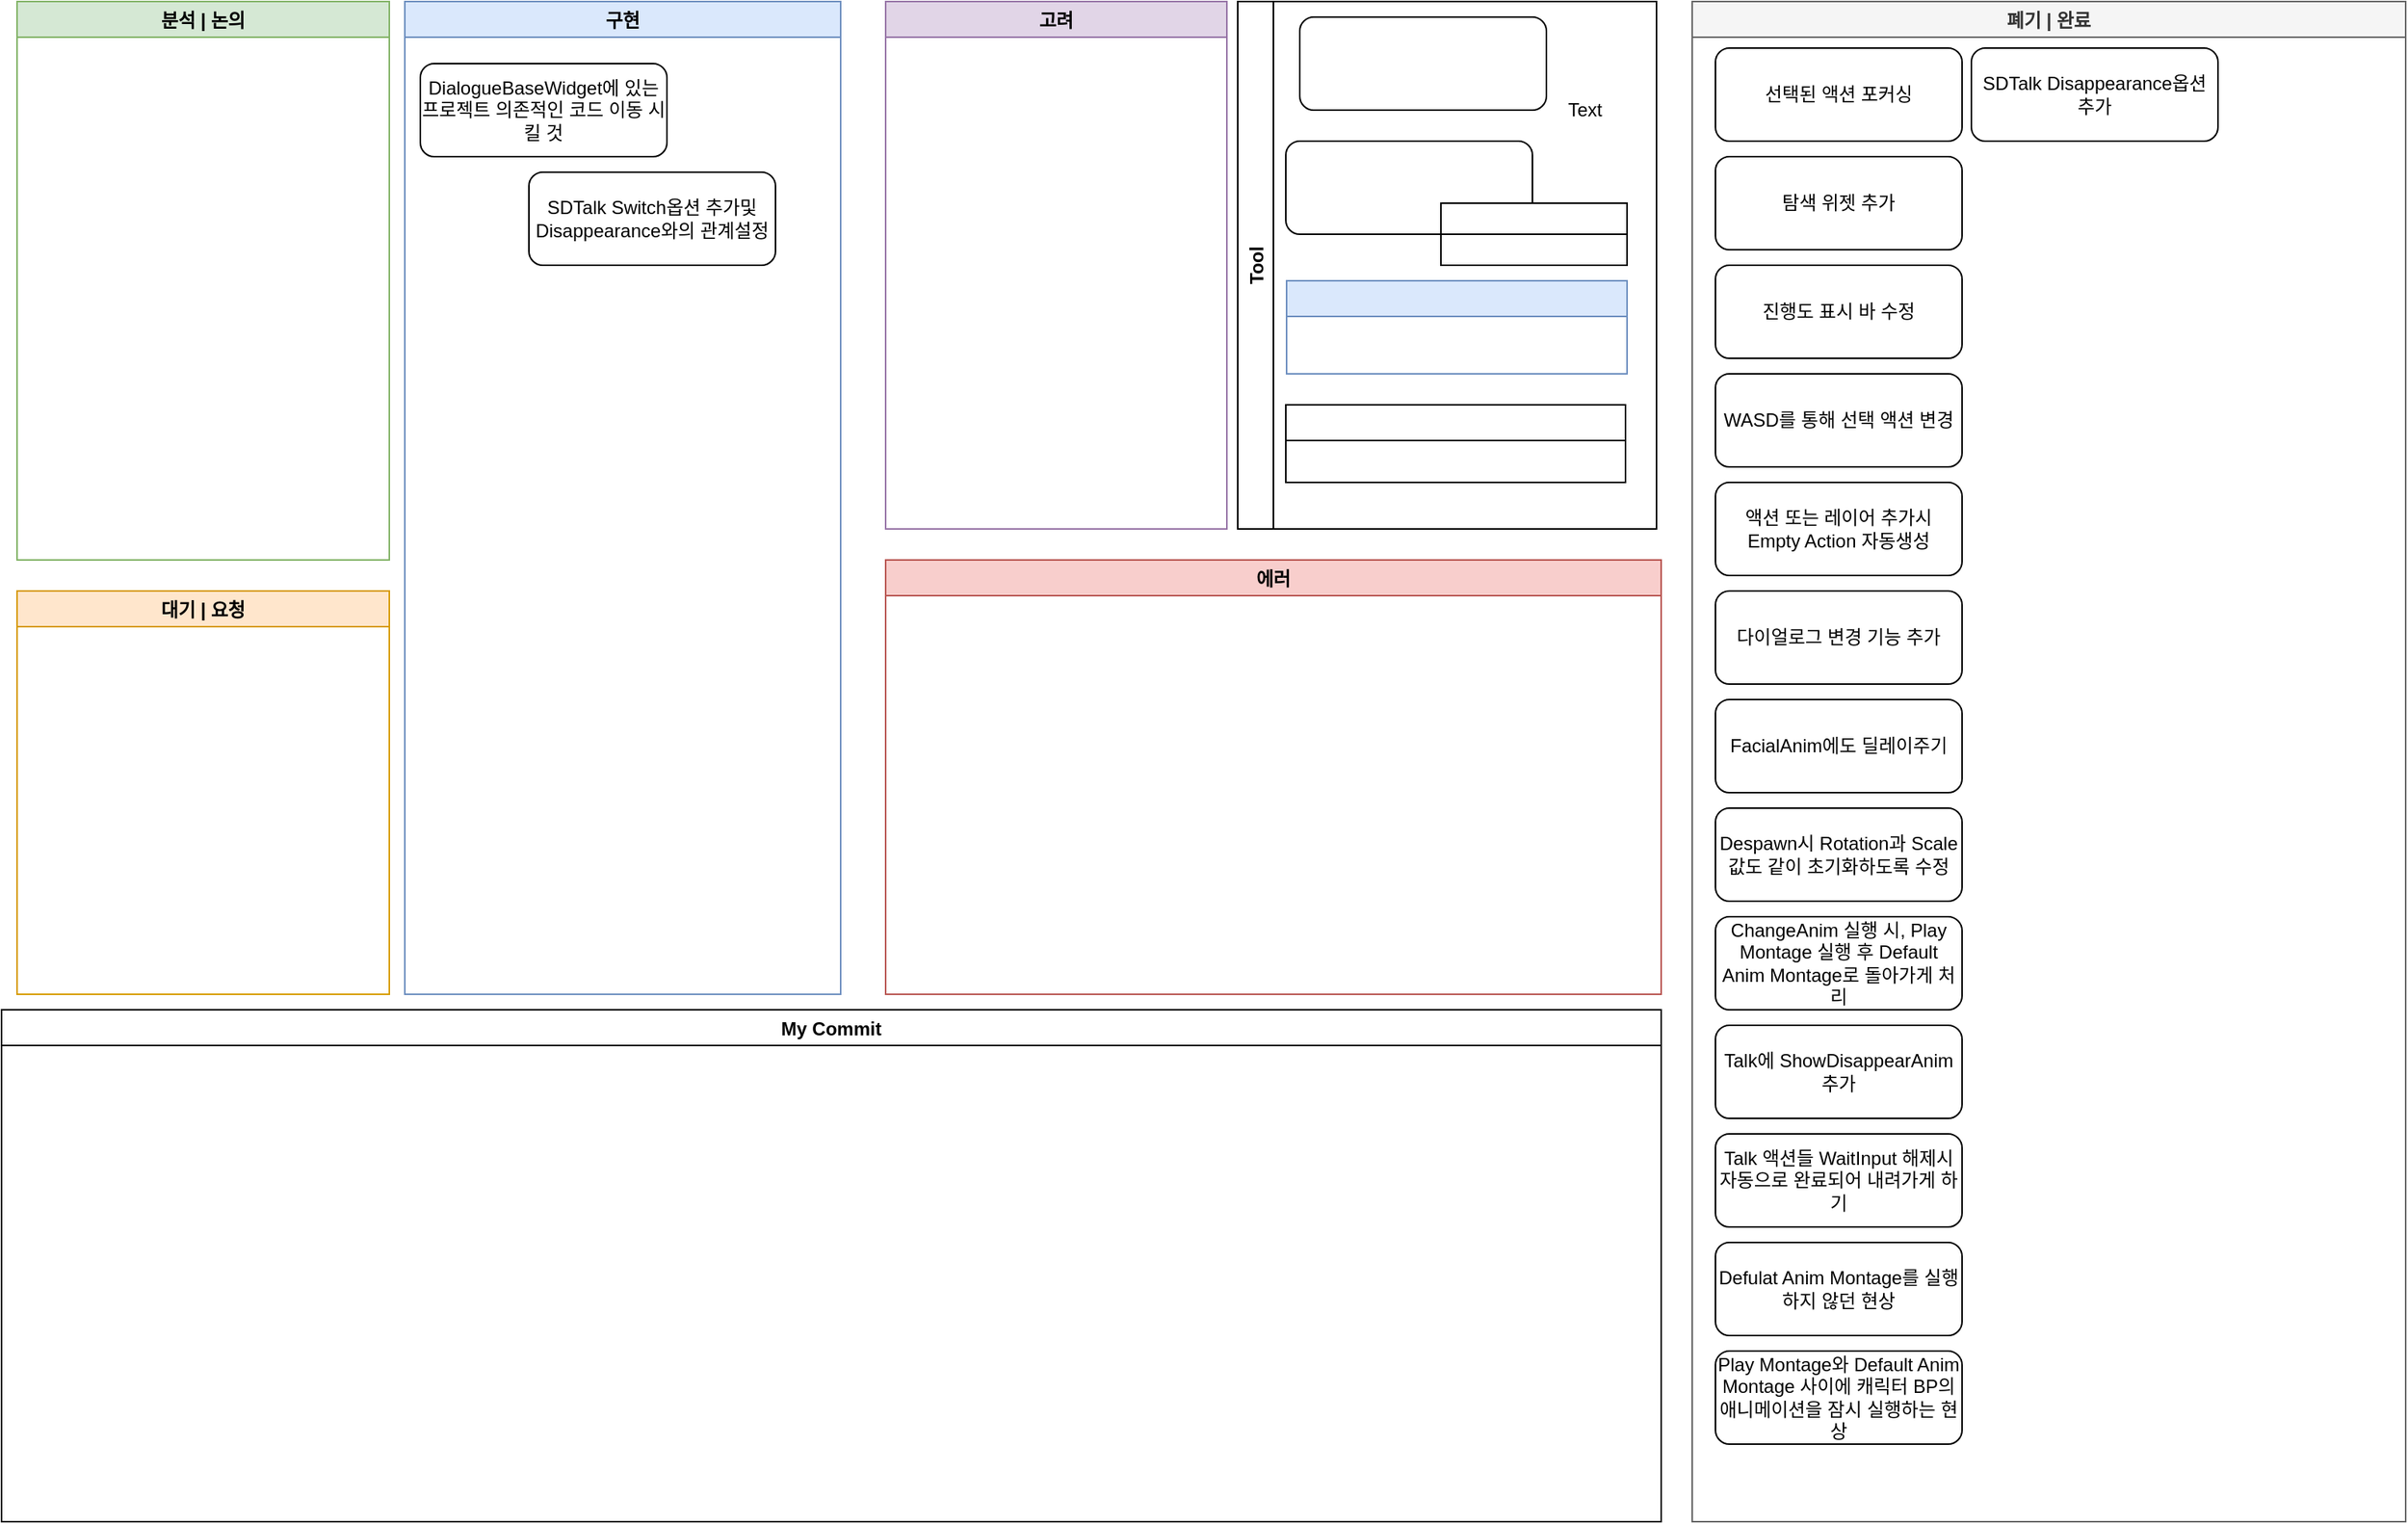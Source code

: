 <mxfile version="16.1.2" type="github">
  <diagram id="sQ8EXhfYu_Z4RW1TYD9f" name="Page-1">
    <mxGraphModel dx="1422" dy="762" grid="1" gridSize="10" guides="1" tooltips="1" connect="1" arrows="1" fold="1" page="1" pageScale="1" pageWidth="827" pageHeight="1169" math="0" shadow="0">
      <root>
        <mxCell id="0" />
        <mxCell id="1" parent="0" />
        <mxCell id="wOnGFkAYj0Utu0_wV-MN-16" value="구현" style="swimlane;fillColor=#dae8fc;strokeColor=#6c8ebf;" parent="1" vertex="1">
          <mxGeometry x="290" y="50" width="281" height="640" as="geometry" />
        </mxCell>
        <mxCell id="HhCp5bAyaU2a7FvYHvNe-1" value="DialogueBaseWidget에 있는 프로젝트 의존적인 코드 이동 시킬 것" style="rounded=1;whiteSpace=wrap;html=1;" parent="wOnGFkAYj0Utu0_wV-MN-16" vertex="1">
          <mxGeometry x="10" y="40" width="159" height="60" as="geometry" />
        </mxCell>
        <mxCell id="tzYARC1bR076g5Nj7l02-2" value="SDTalk Switch옵션 추가및 Disappearance와의 관계설정" style="rounded=1;whiteSpace=wrap;html=1;" vertex="1" parent="wOnGFkAYj0Utu0_wV-MN-16">
          <mxGeometry x="80" y="110" width="159" height="60" as="geometry" />
        </mxCell>
        <mxCell id="wOnGFkAYj0Utu0_wV-MN-17" value="분석 | 논의" style="swimlane;strokeColor=#82b366;fillColor=#D5E8D4;" parent="1" vertex="1">
          <mxGeometry x="40" y="50" width="240" height="360" as="geometry" />
        </mxCell>
        <mxCell id="wOnGFkAYj0Utu0_wV-MN-18" value="고려" style="swimlane;fillColor=#e1d5e7;strokeColor=#9673a6;" parent="1" vertex="1">
          <mxGeometry x="600" y="50" width="220" height="340" as="geometry" />
        </mxCell>
        <mxCell id="MTrl5ynQiznJmTlUDSWs-4" value="대기 | 요청" style="swimlane;strokeColor=#d79b00;fillColor=#ffe6cc;" parent="1" vertex="1">
          <mxGeometry x="40" y="430" width="240" height="260" as="geometry" />
        </mxCell>
        <mxCell id="9A0mLHsorhuxDrabdEOj-9" value="에러" style="swimlane;fillColor=#f8cecc;strokeColor=#b85450;" parent="1" vertex="1">
          <mxGeometry x="600" y="410" width="500" height="280" as="geometry" />
        </mxCell>
        <mxCell id="hDPYIisuoytdxOGGVnbc-3" value="폐기 | 완료" style="swimlane;strokeColor=#666666;fillColor=#f5f5f5;fontColor=#333333;" parent="1" vertex="1">
          <mxGeometry x="1120" y="50" width="460" height="980" as="geometry" />
        </mxCell>
        <mxCell id="0PK8Xxotu-AW9bvvwrs6-1" value="탐색 위젯 추가" style="rounded=1;whiteSpace=wrap;html=1;" parent="hDPYIisuoytdxOGGVnbc-3" vertex="1">
          <mxGeometry x="15" y="100" width="159" height="60" as="geometry" />
        </mxCell>
        <mxCell id="lwPaKuRbPRr6uR4jAGTN-5" value="진행도 표시 바 수정" style="rounded=1;whiteSpace=wrap;html=1;" parent="hDPYIisuoytdxOGGVnbc-3" vertex="1">
          <mxGeometry x="15" y="170" width="159" height="60" as="geometry" />
        </mxCell>
        <mxCell id="dXj6saH3smWJqcKDuyGU-2" value="WASD를 통해 선택 액션 변경" style="rounded=1;whiteSpace=wrap;html=1;" parent="hDPYIisuoytdxOGGVnbc-3" vertex="1">
          <mxGeometry x="15" y="240" width="159" height="60" as="geometry" />
        </mxCell>
        <mxCell id="475E-KhLen9UFLIVENfY-2" value="액션 또는 레이어 추가시 Empty Action 자동생성" style="rounded=1;whiteSpace=wrap;html=1;" parent="hDPYIisuoytdxOGGVnbc-3" vertex="1">
          <mxGeometry x="15" y="310" width="159" height="60" as="geometry" />
        </mxCell>
        <mxCell id="475E-KhLen9UFLIVENfY-1" value="다이얼로그 변경 기능 추가" style="rounded=1;whiteSpace=wrap;html=1;" parent="hDPYIisuoytdxOGGVnbc-3" vertex="1">
          <mxGeometry x="15" y="380" width="159" height="60" as="geometry" />
        </mxCell>
        <mxCell id="ZNA3MldTxm_1SV7WsNPP-1" value="FacialAnim에도 딜레이주기" style="rounded=1;whiteSpace=wrap;html=1;" parent="hDPYIisuoytdxOGGVnbc-3" vertex="1">
          <mxGeometry x="15" y="450" width="159" height="60" as="geometry" />
        </mxCell>
        <mxCell id="RefqtvOPT-CbneVdhMJ4-1" value="Despawn시 Rotation과 Scale값도 같이 초기화하도록 수정" style="rounded=1;whiteSpace=wrap;html=1;" parent="hDPYIisuoytdxOGGVnbc-3" vertex="1">
          <mxGeometry x="15" y="520" width="159" height="60" as="geometry" />
        </mxCell>
        <mxCell id="TX_oiNkGi4RhC6tSfaPi-1" value="&lt;div&gt;ChangeAnim 실행 시, Play Montage 실행 후 Default Anim Montage로 돌아가게 처리&lt;/div&gt;" style="rounded=1;whiteSpace=wrap;html=1;" parent="hDPYIisuoytdxOGGVnbc-3" vertex="1">
          <mxGeometry x="15" y="590" width="159" height="60" as="geometry" />
        </mxCell>
        <mxCell id="VtEjcqW6dZ4e4ET2yfx2-2" value="Talk에 ShowDisappearAnim추가" style="rounded=1;whiteSpace=wrap;html=1;" parent="hDPYIisuoytdxOGGVnbc-3" vertex="1">
          <mxGeometry x="15" y="660" width="159" height="60" as="geometry" />
        </mxCell>
        <mxCell id="U224prXL_mP2mbrXDM9J-1" value="Talk 액션들 WaitInput 해제시 자동으로 완료되어 내려가게 하기" style="rounded=1;whiteSpace=wrap;html=1;" parent="hDPYIisuoytdxOGGVnbc-3" vertex="1">
          <mxGeometry x="15" y="730" width="159" height="60" as="geometry" />
        </mxCell>
        <mxCell id="dXj6saH3smWJqcKDuyGU-1" value="선택된 액션 포커싱" style="rounded=1;whiteSpace=wrap;html=1;" parent="hDPYIisuoytdxOGGVnbc-3" vertex="1">
          <mxGeometry x="15" y="30" width="159" height="60" as="geometry" />
        </mxCell>
        <mxCell id="8QB5_k8GBtDhHZAvEtKk-1" value="Defulat Anim Montage를 실행하지 않던 현상" style="rounded=1;whiteSpace=wrap;html=1;" parent="hDPYIisuoytdxOGGVnbc-3" vertex="1">
          <mxGeometry x="15" y="800" width="159" height="60" as="geometry" />
        </mxCell>
        <mxCell id="8QB5_k8GBtDhHZAvEtKk-2" value="Play Montage와 Default Anim Montage 사이에 캐릭터 BP의 애니메이션을 잠시 실행하는 현상" style="rounded=1;whiteSpace=wrap;html=1;" parent="hDPYIisuoytdxOGGVnbc-3" vertex="1">
          <mxGeometry x="15" y="870" width="159" height="60" as="geometry" />
        </mxCell>
        <mxCell id="4zdBLXLB52W8DIwfXwuz-1" value="SDTalk Disappearance옵션 추가" style="rounded=1;whiteSpace=wrap;html=1;" parent="hDPYIisuoytdxOGGVnbc-3" vertex="1">
          <mxGeometry x="180" y="30" width="159" height="60" as="geometry" />
        </mxCell>
        <mxCell id="6kkVd8V_ymKgZ0_L0vxy-3" value="My Commit" style="swimlane;" parent="1" vertex="1">
          <mxGeometry x="30" y="700" width="1070" height="330" as="geometry">
            <mxRectangle x="49" y="720" width="100" height="23" as="alternateBounds" />
          </mxGeometry>
        </mxCell>
        <mxCell id="oumLD8d3DvaTa1NXrWpt-27" value="Tool" style="swimlane;horizontal=0;" parent="1" vertex="1">
          <mxGeometry x="827" y="50" width="270" height="340" as="geometry" />
        </mxCell>
        <mxCell id="oumLD8d3DvaTa1NXrWpt-25" value="" style="rounded=1;whiteSpace=wrap;html=1;" parent="oumLD8d3DvaTa1NXrWpt-27" vertex="1">
          <mxGeometry x="40" y="10" width="159" height="60" as="geometry" />
        </mxCell>
        <mxCell id="oumLD8d3DvaTa1NXrWpt-31" value="" style="group" parent="oumLD8d3DvaTa1NXrWpt-27" vertex="1" connectable="0">
          <mxGeometry x="31" y="90" width="220" height="80" as="geometry" />
        </mxCell>
        <mxCell id="oumLD8d3DvaTa1NXrWpt-28" value="" style="rounded=1;whiteSpace=wrap;html=1;" parent="oumLD8d3DvaTa1NXrWpt-31" vertex="1">
          <mxGeometry width="159" height="60" as="geometry" />
        </mxCell>
        <mxCell id="oumLD8d3DvaTa1NXrWpt-29" value="" style="rounded=0;whiteSpace=wrap;html=1;" parent="oumLD8d3DvaTa1NXrWpt-31" vertex="1">
          <mxGeometry x="100" y="60" width="120" height="20" as="geometry" />
        </mxCell>
        <mxCell id="oumLD8d3DvaTa1NXrWpt-30" value="" style="rounded=0;whiteSpace=wrap;html=1;" parent="oumLD8d3DvaTa1NXrWpt-31" vertex="1">
          <mxGeometry x="100" y="40" width="120" height="20" as="geometry" />
        </mxCell>
        <mxCell id="oumLD8d3DvaTa1NXrWpt-32" value="" style="swimlane;fillColor=#dae8fc;strokeColor=#6c8ebf;" parent="oumLD8d3DvaTa1NXrWpt-27" vertex="1">
          <mxGeometry x="31.5" y="180" width="219.5" height="60" as="geometry" />
        </mxCell>
        <mxCell id="oumLD8d3DvaTa1NXrWpt-34" value="" style="swimlane;" parent="oumLD8d3DvaTa1NXrWpt-27" vertex="1">
          <mxGeometry x="31" y="260" width="219" height="50" as="geometry" />
        </mxCell>
        <mxCell id="Fb32EvJjGHJRLybvlaYY-3" value="Text" style="text;html=1;align=left;verticalAlign=middle;resizable=0;points=[];autosize=1;strokeColor=none;" parent="oumLD8d3DvaTa1NXrWpt-27" vertex="1">
          <mxGeometry x="211" y="60" width="40" height="20" as="geometry" />
        </mxCell>
      </root>
    </mxGraphModel>
  </diagram>
</mxfile>
